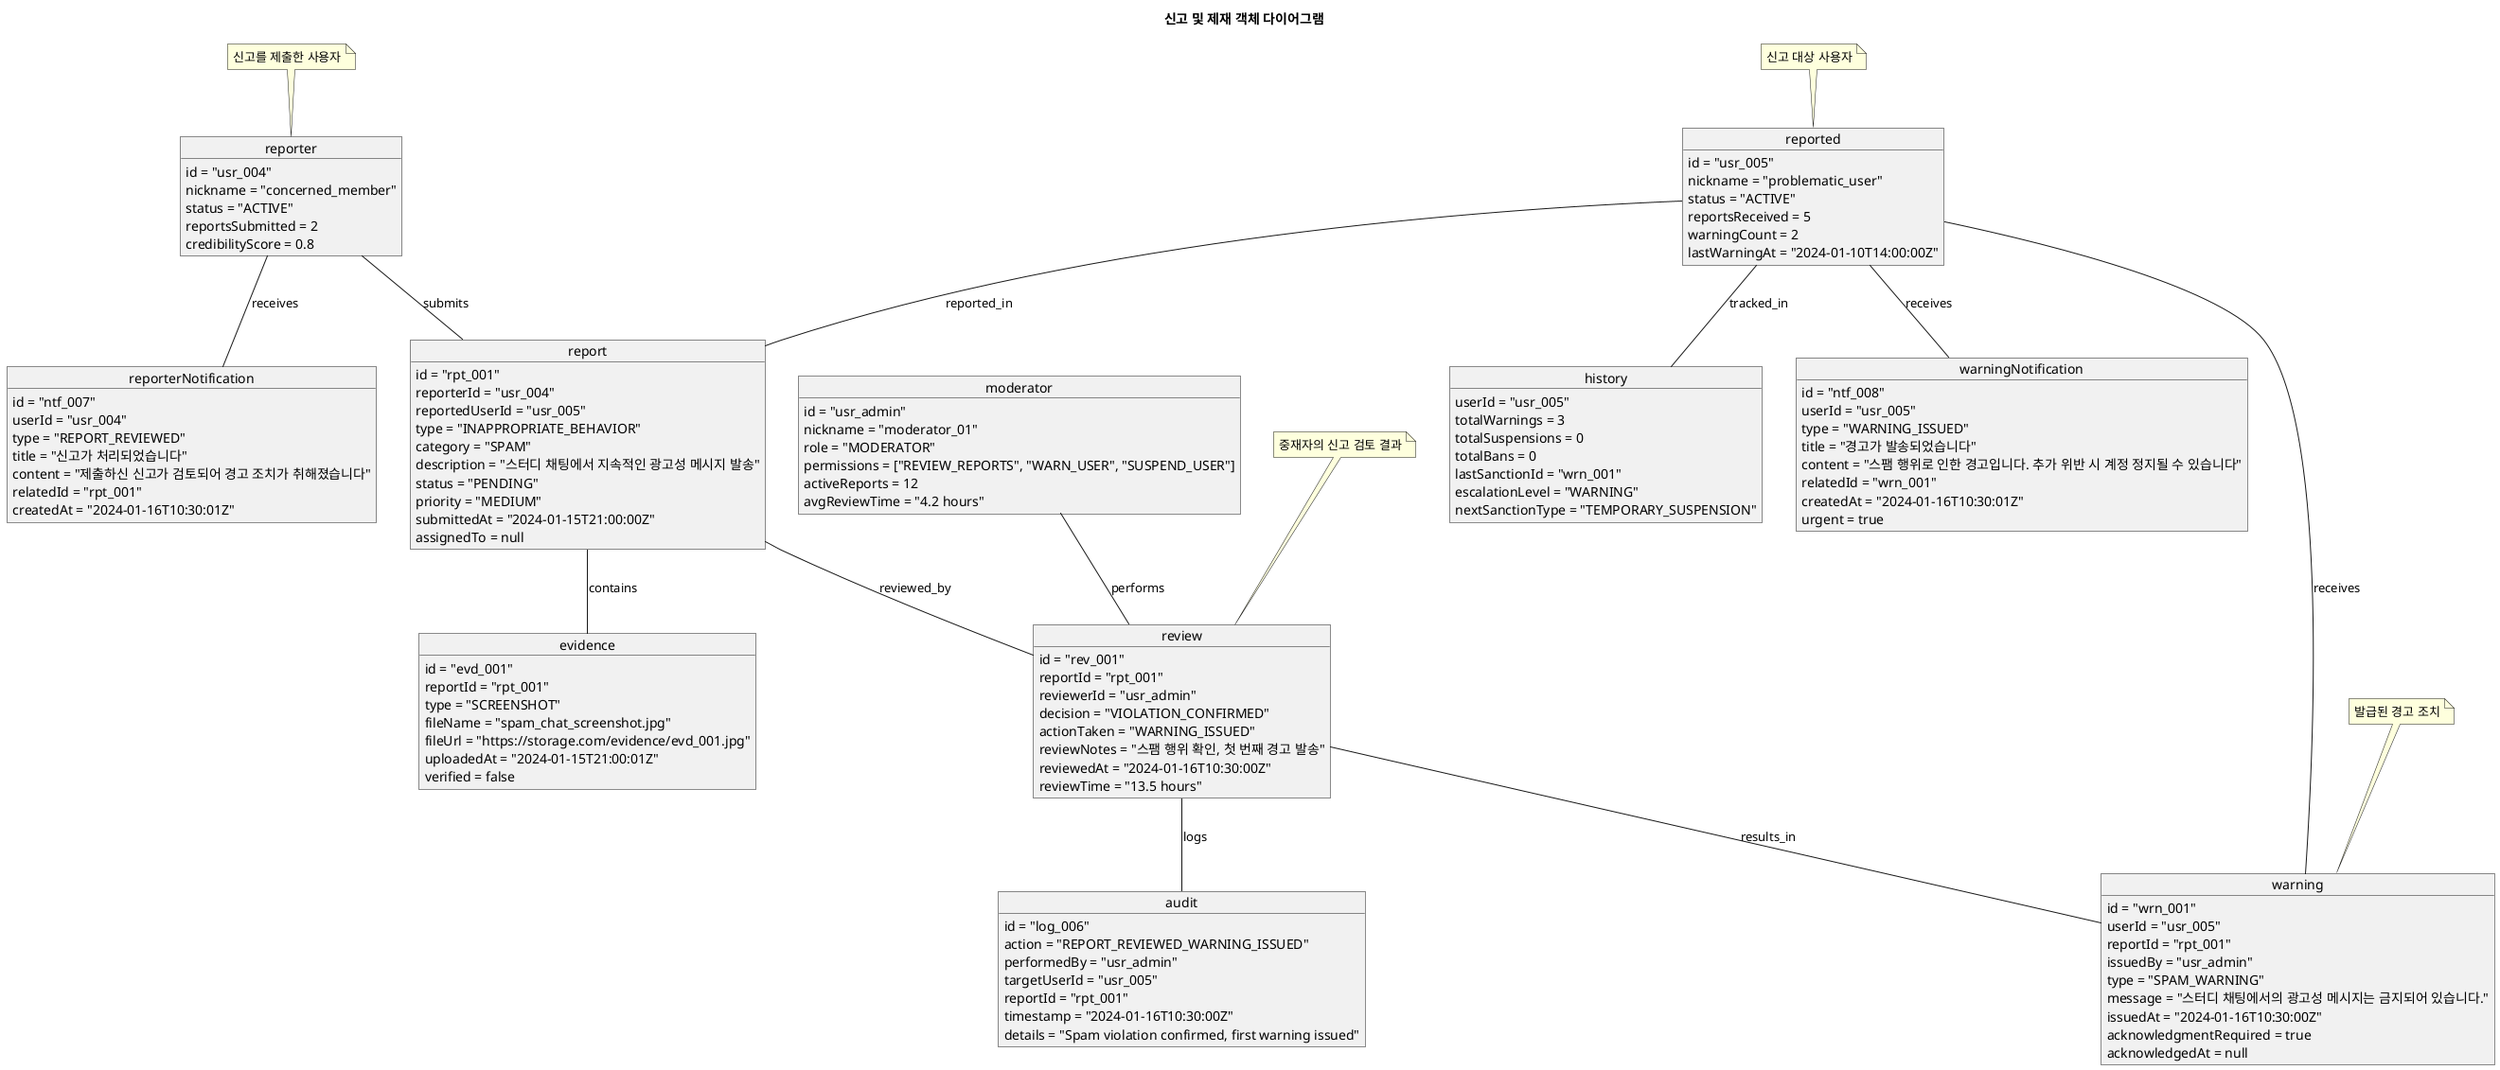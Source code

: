 @startuml
title 신고 및 제재 객체 다이어그램

object reporter {
    id = "usr_004"
    nickname = "concerned_member"
    status = "ACTIVE"
    reportsSubmitted = 2
    credibilityScore = 0.8
}

object reported {
    id = "usr_005"
    nickname = "problematic_user"
    status = "ACTIVE"
    reportsReceived = 5
    warningCount = 2
    lastWarningAt = "2024-01-10T14:00:00Z"
}

object report {
    id = "rpt_001"
    reporterId = "usr_004"
    reportedUserId = "usr_005"
    type = "INAPPROPRIATE_BEHAVIOR"
    category = "SPAM"
    description = "스터디 채팅에서 지속적인 광고성 메시지 발송"
    status = "PENDING"
    priority = "MEDIUM"
    submittedAt = "2024-01-15T21:00:00Z"
    assignedTo = null
}

object evidence {
    id = "evd_001"
    reportId = "rpt_001"
    type = "SCREENSHOT"
    fileName = "spam_chat_screenshot.jpg"
    fileUrl = "https://storage.com/evidence/evd_001.jpg"
    uploadedAt = "2024-01-15T21:00:01Z"
    verified = false
}

object moderator {
    id = "usr_admin"
    nickname = "moderator_01"
    role = "MODERATOR"
    permissions = ["REVIEW_REPORTS", "WARN_USER", "SUSPEND_USER"]
    activeReports = 12
    avgReviewTime = "4.2 hours"
}

object review {
    id = "rev_001"
    reportId = "rpt_001"
    reviewerId = "usr_admin"
    decision = "VIOLATION_CONFIRMED"
    actionTaken = "WARNING_ISSUED"
    reviewNotes = "스팸 행위 확인, 첫 번째 경고 발송"
    reviewedAt = "2024-01-16T10:30:00Z"
    reviewTime = "13.5 hours"
}

object warning {
    id = "wrn_001"
    userId = "usr_005"
    reportId = "rpt_001"
    issuedBy = "usr_admin"
    type = "SPAM_WARNING"
    message = "스터디 채팅에서의 광고성 메시지는 금지되어 있습니다."
    issuedAt = "2024-01-16T10:30:00Z"
    acknowledgmentRequired = true
    acknowledgedAt = null
}

object history {
    userId = "usr_005"
    totalWarnings = 3
    totalSuspensions = 0
    totalBans = 0
    lastSanctionId = "wrn_001"
    escalationLevel = "WARNING"
    nextSanctionType = "TEMPORARY_SUSPENSION"
}

object reporterNotification {
    id = "ntf_007"
    userId = "usr_004"
    type = "REPORT_REVIEWED"
    title = "신고가 처리되었습니다"
    content = "제출하신 신고가 검토되어 경고 조치가 취해졌습니다"
    relatedId = "rpt_001"
    createdAt = "2024-01-16T10:30:01Z"
}

object warningNotification {
    id = "ntf_008"
    userId = "usr_005"
    type = "WARNING_ISSUED"
    title = "경고가 발송되었습니다"
    content = "스팸 행위로 인한 경고입니다. 추가 위반 시 계정 정지될 수 있습니다"
    relatedId = "wrn_001"
    createdAt = "2024-01-16T10:30:01Z"
    urgent = true
}

object audit {
    id = "log_006"
    action = "REPORT_REVIEWED_WARNING_ISSUED"
    performedBy = "usr_admin"
    targetUserId = "usr_005"
    reportId = "rpt_001"
    timestamp = "2024-01-16T10:30:00Z"
    details = "Spam violation confirmed, first warning issued"
}

reporter -- report : submits
reported -- report : reported_in
report -- evidence : contains
moderator -- review : performs
report -- review : reviewed_by
review -- warning : results_in
reported -- warning : receives
reported -- history : tracked_in
reporter -- reporterNotification : receives
reported -- warningNotification : receives
review -- audit : logs

note top of reporter : 신고를 제출한 사용자
note top of reported : 신고 대상 사용자
note top of review : 중재자의 신고 검토 결과
note top of warning : 발급된 경고 조치

@enduml
